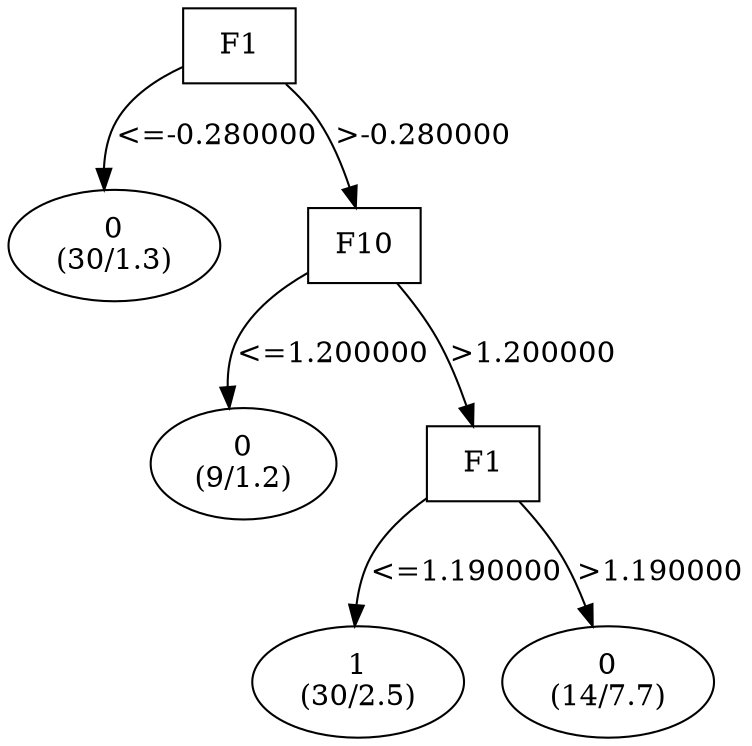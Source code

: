 digraph YaDT {
n0 [ shape=box, label="F1\n"]
n0 -> n1 [label="<=-0.280000"]
n1 [ shape=ellipse, label="0\n(30/1.3)"]
n0 -> n2 [label=">-0.280000"]
n2 [ shape=box, label="F10\n"]
n2 -> n3 [label="<=1.200000"]
n3 [ shape=ellipse, label="0\n(9/1.2)"]
n2 -> n4 [label=">1.200000"]
n4 [ shape=box, label="F1\n"]
n4 -> n5 [label="<=1.190000"]
n5 [ shape=ellipse, label="1\n(30/2.5)"]
n4 -> n6 [label=">1.190000"]
n6 [ shape=ellipse, label="0\n(14/7.7)"]
}

